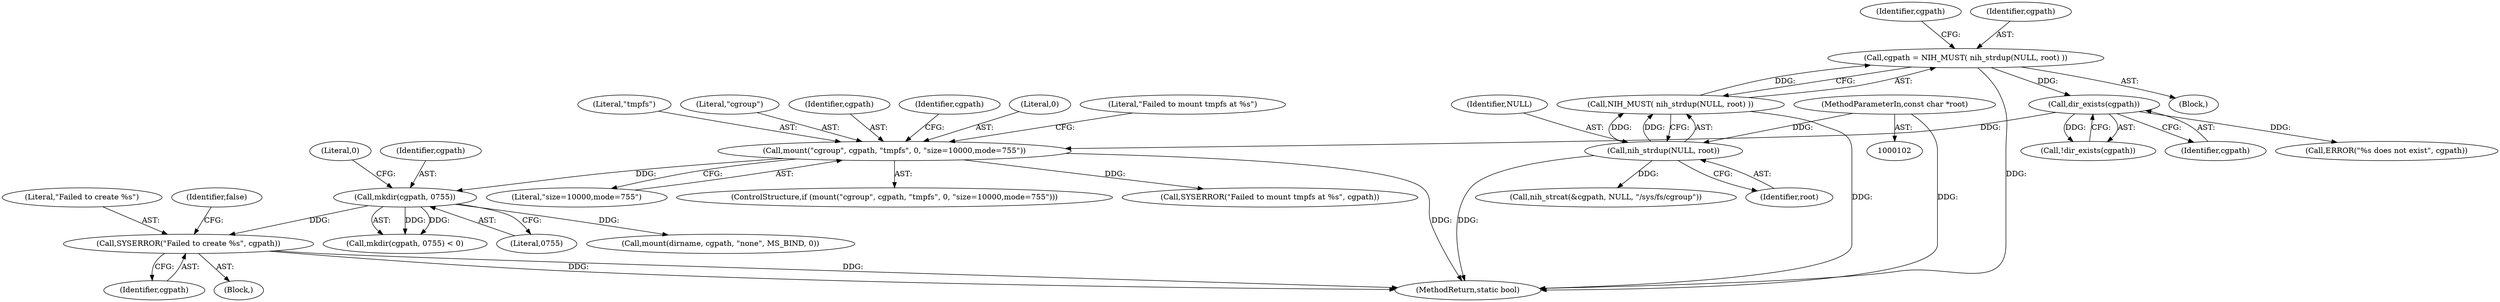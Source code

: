 digraph "0_lxc_592fd47a6245508b79fe6ac819fe6d3b2c1289be_0@pointer" {
"1000158" [label="(Call,SYSERROR(\"Failed to create %s\", cgpath))"];
"1000153" [label="(Call,mkdir(cgpath, 0755))"];
"1000133" [label="(Call,mount(\"cgroup\", cgpath, \"tmpfs\", 0, \"size=10000,mode=755\"))"];
"1000124" [label="(Call,dir_exists(cgpath))"];
"1000110" [label="(Call,cgpath = NIH_MUST( nih_strdup(NULL, root) ))"];
"1000112" [label="(Call,NIH_MUST( nih_strdup(NULL, root) ))"];
"1000113" [label="(Call,nih_strdup(NULL, root))"];
"1000103" [label="(MethodParameterIn,const char *root)"];
"1000154" [label="(Identifier,cgpath)"];
"1000135" [label="(Identifier,cgpath)"];
"1000148" [label="(Identifier,cgpath)"];
"1000138" [label="(Literal,\"size=10000,mode=755\")"];
"1000110" [label="(Call,cgpath = NIH_MUST( nih_strdup(NULL, root) ))"];
"1000112" [label="(Call,NIH_MUST( nih_strdup(NULL, root) ))"];
"1000119" [label="(Identifier,cgpath)"];
"1000117" [label="(Call,nih_strcat(&cgpath, NULL, \"/sys/fs/cgroup\"))"];
"1000155" [label="(Literal,0755)"];
"1000179" [label="(MethodReturn,static bool)"];
"1000113" [label="(Call,nih_strdup(NULL, root))"];
"1000152" [label="(Call,mkdir(cgpath, 0755) < 0)"];
"1000159" [label="(Literal,\"Failed to create %s\")"];
"1000140" [label="(Call,SYSERROR(\"Failed to mount tmpfs at %s\", cgpath))"];
"1000162" [label="(Identifier,false)"];
"1000125" [label="(Identifier,cgpath)"];
"1000153" [label="(Call,mkdir(cgpath, 0755))"];
"1000160" [label="(Identifier,cgpath)"];
"1000164" [label="(Call,mount(dirname, cgpath, \"none\", MS_BIND, 0))"];
"1000137" [label="(Literal,0)"];
"1000132" [label="(ControlStructure,if (mount(\"cgroup\", cgpath, \"tmpfs\", 0, \"size=10000,mode=755\")))"];
"1000127" [label="(Call,ERROR(\"%s does not exist\", cgpath))"];
"1000115" [label="(Identifier,root)"];
"1000141" [label="(Literal,\"Failed to mount tmpfs at %s\")"];
"1000156" [label="(Literal,0)"];
"1000114" [label="(Identifier,NULL)"];
"1000105" [label="(Block,)"];
"1000158" [label="(Call,SYSERROR(\"Failed to create %s\", cgpath))"];
"1000133" [label="(Call,mount(\"cgroup\", cgpath, \"tmpfs\", 0, \"size=10000,mode=755\"))"];
"1000123" [label="(Call,!dir_exists(cgpath))"];
"1000103" [label="(MethodParameterIn,const char *root)"];
"1000136" [label="(Literal,\"tmpfs\")"];
"1000124" [label="(Call,dir_exists(cgpath))"];
"1000157" [label="(Block,)"];
"1000134" [label="(Literal,\"cgroup\")"];
"1000111" [label="(Identifier,cgpath)"];
"1000158" -> "1000157"  [label="AST: "];
"1000158" -> "1000160"  [label="CFG: "];
"1000159" -> "1000158"  [label="AST: "];
"1000160" -> "1000158"  [label="AST: "];
"1000162" -> "1000158"  [label="CFG: "];
"1000158" -> "1000179"  [label="DDG: "];
"1000158" -> "1000179"  [label="DDG: "];
"1000153" -> "1000158"  [label="DDG: "];
"1000153" -> "1000152"  [label="AST: "];
"1000153" -> "1000155"  [label="CFG: "];
"1000154" -> "1000153"  [label="AST: "];
"1000155" -> "1000153"  [label="AST: "];
"1000156" -> "1000153"  [label="CFG: "];
"1000153" -> "1000152"  [label="DDG: "];
"1000153" -> "1000152"  [label="DDG: "];
"1000133" -> "1000153"  [label="DDG: "];
"1000153" -> "1000164"  [label="DDG: "];
"1000133" -> "1000132"  [label="AST: "];
"1000133" -> "1000138"  [label="CFG: "];
"1000134" -> "1000133"  [label="AST: "];
"1000135" -> "1000133"  [label="AST: "];
"1000136" -> "1000133"  [label="AST: "];
"1000137" -> "1000133"  [label="AST: "];
"1000138" -> "1000133"  [label="AST: "];
"1000141" -> "1000133"  [label="CFG: "];
"1000148" -> "1000133"  [label="CFG: "];
"1000133" -> "1000179"  [label="DDG: "];
"1000124" -> "1000133"  [label="DDG: "];
"1000133" -> "1000140"  [label="DDG: "];
"1000124" -> "1000123"  [label="AST: "];
"1000124" -> "1000125"  [label="CFG: "];
"1000125" -> "1000124"  [label="AST: "];
"1000123" -> "1000124"  [label="CFG: "];
"1000124" -> "1000123"  [label="DDG: "];
"1000110" -> "1000124"  [label="DDG: "];
"1000124" -> "1000127"  [label="DDG: "];
"1000110" -> "1000105"  [label="AST: "];
"1000110" -> "1000112"  [label="CFG: "];
"1000111" -> "1000110"  [label="AST: "];
"1000112" -> "1000110"  [label="AST: "];
"1000119" -> "1000110"  [label="CFG: "];
"1000110" -> "1000179"  [label="DDG: "];
"1000112" -> "1000110"  [label="DDG: "];
"1000112" -> "1000113"  [label="CFG: "];
"1000113" -> "1000112"  [label="AST: "];
"1000112" -> "1000179"  [label="DDG: "];
"1000113" -> "1000112"  [label="DDG: "];
"1000113" -> "1000112"  [label="DDG: "];
"1000113" -> "1000115"  [label="CFG: "];
"1000114" -> "1000113"  [label="AST: "];
"1000115" -> "1000113"  [label="AST: "];
"1000113" -> "1000179"  [label="DDG: "];
"1000103" -> "1000113"  [label="DDG: "];
"1000113" -> "1000117"  [label="DDG: "];
"1000103" -> "1000102"  [label="AST: "];
"1000103" -> "1000179"  [label="DDG: "];
}
